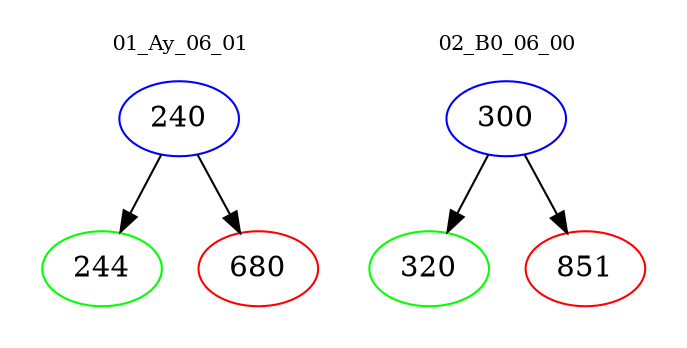 digraph{
subgraph cluster_0 {
color = white
label = "01_Ay_06_01";
fontsize=10;
T0_240 [label="240", color="blue"]
T0_240 -> T0_244 [color="black"]
T0_244 [label="244", color="green"]
T0_240 -> T0_680 [color="black"]
T0_680 [label="680", color="red"]
}
subgraph cluster_1 {
color = white
label = "02_B0_06_00";
fontsize=10;
T1_300 [label="300", color="blue"]
T1_300 -> T1_320 [color="black"]
T1_320 [label="320", color="green"]
T1_300 -> T1_851 [color="black"]
T1_851 [label="851", color="red"]
}
}
